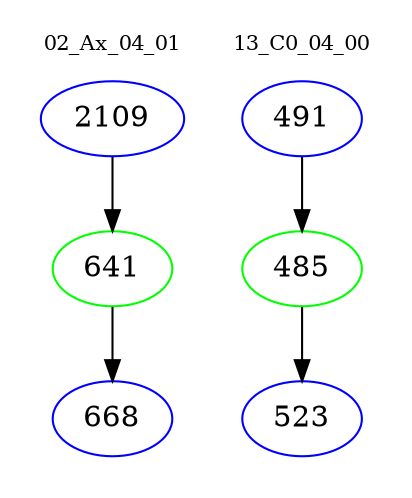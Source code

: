 digraph{
subgraph cluster_0 {
color = white
label = "02_Ax_04_01";
fontsize=10;
T0_2109 [label="2109", color="blue"]
T0_2109 -> T0_641 [color="black"]
T0_641 [label="641", color="green"]
T0_641 -> T0_668 [color="black"]
T0_668 [label="668", color="blue"]
}
subgraph cluster_1 {
color = white
label = "13_C0_04_00";
fontsize=10;
T1_491 [label="491", color="blue"]
T1_491 -> T1_485 [color="black"]
T1_485 [label="485", color="green"]
T1_485 -> T1_523 [color="black"]
T1_523 [label="523", color="blue"]
}
}
